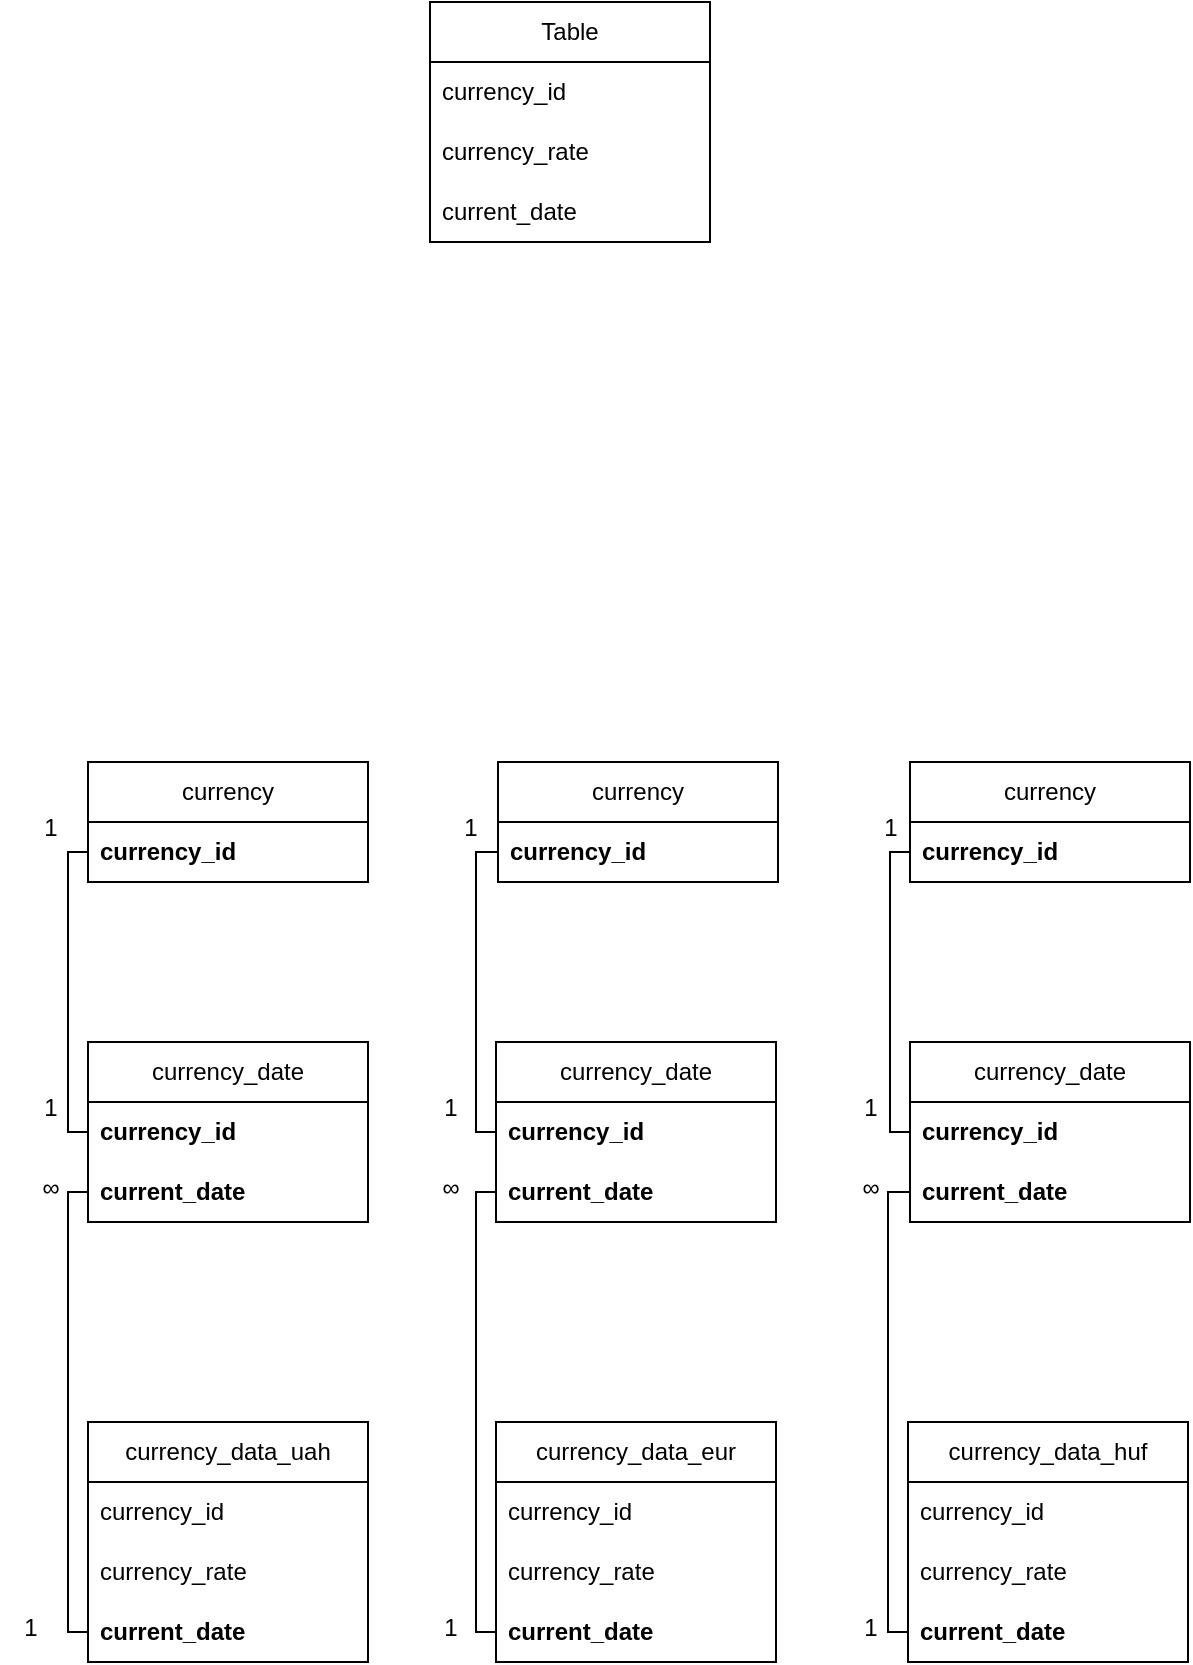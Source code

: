<mxfile version="22.1.3" type="device">
  <diagram name="Страница — 1" id="WYx5tZkTLhhT-wdEvUkd">
    <mxGraphModel dx="1434" dy="1949" grid="1" gridSize="10" guides="1" tooltips="1" connect="1" arrows="1" fold="1" page="1" pageScale="1" pageWidth="827" pageHeight="1169" math="0" shadow="0">
      <root>
        <mxCell id="0" />
        <mxCell id="1" parent="0" />
        <mxCell id="8To9pu_KuSCWVBJPUo5l-1" value="Table" style="swimlane;fontStyle=0;childLayout=stackLayout;horizontal=1;startSize=30;horizontalStack=0;resizeParent=1;resizeParentMax=0;resizeLast=0;collapsible=1;marginBottom=0;whiteSpace=wrap;html=1;" parent="1" vertex="1">
          <mxGeometry x="310" y="-240" width="140" height="120" as="geometry" />
        </mxCell>
        <mxCell id="8To9pu_KuSCWVBJPUo5l-2" value="currency_id" style="text;strokeColor=none;fillColor=none;align=left;verticalAlign=middle;spacingLeft=4;spacingRight=4;overflow=hidden;points=[[0,0.5],[1,0.5]];portConstraint=eastwest;rotatable=0;whiteSpace=wrap;html=1;" parent="8To9pu_KuSCWVBJPUo5l-1" vertex="1">
          <mxGeometry y="30" width="140" height="30" as="geometry" />
        </mxCell>
        <mxCell id="8To9pu_KuSCWVBJPUo5l-3" value="currency_rate" style="text;strokeColor=none;fillColor=none;align=left;verticalAlign=middle;spacingLeft=4;spacingRight=4;overflow=hidden;points=[[0,0.5],[1,0.5]];portConstraint=eastwest;rotatable=0;whiteSpace=wrap;html=1;" parent="8To9pu_KuSCWVBJPUo5l-1" vertex="1">
          <mxGeometry y="60" width="140" height="30" as="geometry" />
        </mxCell>
        <mxCell id="8To9pu_KuSCWVBJPUo5l-4" value="current_date" style="text;strokeColor=none;fillColor=none;align=left;verticalAlign=middle;spacingLeft=4;spacingRight=4;overflow=hidden;points=[[0,0.5],[1,0.5]];portConstraint=eastwest;rotatable=0;whiteSpace=wrap;html=1;" parent="8To9pu_KuSCWVBJPUo5l-1" vertex="1">
          <mxGeometry y="90" width="140" height="30" as="geometry" />
        </mxCell>
        <mxCell id="Vzk3DwuEHq1BP-ssqy_r-1" value="currency_data_uah" style="swimlane;fontStyle=0;childLayout=stackLayout;horizontal=1;startSize=30;horizontalStack=0;resizeParent=1;resizeParentMax=0;resizeLast=0;collapsible=1;marginBottom=0;whiteSpace=wrap;html=1;" vertex="1" parent="1">
          <mxGeometry x="139" y="470" width="140" height="120" as="geometry" />
        </mxCell>
        <mxCell id="Vzk3DwuEHq1BP-ssqy_r-2" value="currency_id" style="text;strokeColor=none;fillColor=none;align=left;verticalAlign=middle;spacingLeft=4;spacingRight=4;overflow=hidden;points=[[0,0.5],[1,0.5]];portConstraint=eastwest;rotatable=0;whiteSpace=wrap;html=1;" vertex="1" parent="Vzk3DwuEHq1BP-ssqy_r-1">
          <mxGeometry y="30" width="140" height="30" as="geometry" />
        </mxCell>
        <mxCell id="Vzk3DwuEHq1BP-ssqy_r-3" value="currency_rate" style="text;strokeColor=none;fillColor=none;align=left;verticalAlign=middle;spacingLeft=4;spacingRight=4;overflow=hidden;points=[[0,0.5],[1,0.5]];portConstraint=eastwest;rotatable=0;whiteSpace=wrap;html=1;" vertex="1" parent="Vzk3DwuEHq1BP-ssqy_r-1">
          <mxGeometry y="60" width="140" height="30" as="geometry" />
        </mxCell>
        <mxCell id="Vzk3DwuEHq1BP-ssqy_r-4" value="&lt;b&gt;current_date&lt;/b&gt;" style="text;strokeColor=none;fillColor=none;align=left;verticalAlign=middle;spacingLeft=4;spacingRight=4;overflow=hidden;points=[[0,0.5],[1,0.5]];portConstraint=eastwest;rotatable=0;whiteSpace=wrap;html=1;" vertex="1" parent="Vzk3DwuEHq1BP-ssqy_r-1">
          <mxGeometry y="90" width="140" height="30" as="geometry" />
        </mxCell>
        <mxCell id="Vzk3DwuEHq1BP-ssqy_r-5" value="currency_data_eur" style="swimlane;fontStyle=0;childLayout=stackLayout;horizontal=1;startSize=30;horizontalStack=0;resizeParent=1;resizeParentMax=0;resizeLast=0;collapsible=1;marginBottom=0;whiteSpace=wrap;html=1;" vertex="1" parent="1">
          <mxGeometry x="343" y="470" width="140" height="120" as="geometry" />
        </mxCell>
        <mxCell id="Vzk3DwuEHq1BP-ssqy_r-6" value="currency_id" style="text;strokeColor=none;fillColor=none;align=left;verticalAlign=middle;spacingLeft=4;spacingRight=4;overflow=hidden;points=[[0,0.5],[1,0.5]];portConstraint=eastwest;rotatable=0;whiteSpace=wrap;html=1;" vertex="1" parent="Vzk3DwuEHq1BP-ssqy_r-5">
          <mxGeometry y="30" width="140" height="30" as="geometry" />
        </mxCell>
        <mxCell id="Vzk3DwuEHq1BP-ssqy_r-7" value="currency_rate" style="text;strokeColor=none;fillColor=none;align=left;verticalAlign=middle;spacingLeft=4;spacingRight=4;overflow=hidden;points=[[0,0.5],[1,0.5]];portConstraint=eastwest;rotatable=0;whiteSpace=wrap;html=1;" vertex="1" parent="Vzk3DwuEHq1BP-ssqy_r-5">
          <mxGeometry y="60" width="140" height="30" as="geometry" />
        </mxCell>
        <mxCell id="Vzk3DwuEHq1BP-ssqy_r-8" value="&lt;b&gt;current_date&lt;/b&gt;" style="text;strokeColor=none;fillColor=none;align=left;verticalAlign=middle;spacingLeft=4;spacingRight=4;overflow=hidden;points=[[0,0.5],[1,0.5]];portConstraint=eastwest;rotatable=0;whiteSpace=wrap;html=1;" vertex="1" parent="Vzk3DwuEHq1BP-ssqy_r-5">
          <mxGeometry y="90" width="140" height="30" as="geometry" />
        </mxCell>
        <mxCell id="Vzk3DwuEHq1BP-ssqy_r-9" value="currency_data_huf" style="swimlane;fontStyle=0;childLayout=stackLayout;horizontal=1;startSize=30;horizontalStack=0;resizeParent=1;resizeParentMax=0;resizeLast=0;collapsible=1;marginBottom=0;whiteSpace=wrap;html=1;" vertex="1" parent="1">
          <mxGeometry x="549" y="470" width="140" height="120" as="geometry" />
        </mxCell>
        <mxCell id="Vzk3DwuEHq1BP-ssqy_r-10" value="currency_id" style="text;strokeColor=none;fillColor=none;align=left;verticalAlign=middle;spacingLeft=4;spacingRight=4;overflow=hidden;points=[[0,0.5],[1,0.5]];portConstraint=eastwest;rotatable=0;whiteSpace=wrap;html=1;" vertex="1" parent="Vzk3DwuEHq1BP-ssqy_r-9">
          <mxGeometry y="30" width="140" height="30" as="geometry" />
        </mxCell>
        <mxCell id="Vzk3DwuEHq1BP-ssqy_r-11" value="currency_rate" style="text;strokeColor=none;fillColor=none;align=left;verticalAlign=middle;spacingLeft=4;spacingRight=4;overflow=hidden;points=[[0,0.5],[1,0.5]];portConstraint=eastwest;rotatable=0;whiteSpace=wrap;html=1;" vertex="1" parent="Vzk3DwuEHq1BP-ssqy_r-9">
          <mxGeometry y="60" width="140" height="30" as="geometry" />
        </mxCell>
        <mxCell id="Vzk3DwuEHq1BP-ssqy_r-12" value="&lt;b&gt;current_date&lt;/b&gt;" style="text;strokeColor=none;fillColor=none;align=left;verticalAlign=middle;spacingLeft=4;spacingRight=4;overflow=hidden;points=[[0,0.5],[1,0.5]];portConstraint=eastwest;rotatable=0;whiteSpace=wrap;html=1;" vertex="1" parent="Vzk3DwuEHq1BP-ssqy_r-9">
          <mxGeometry y="90" width="140" height="30" as="geometry" />
        </mxCell>
        <mxCell id="Vzk3DwuEHq1BP-ssqy_r-13" value="currency_date" style="swimlane;fontStyle=0;childLayout=stackLayout;horizontal=1;startSize=30;horizontalStack=0;resizeParent=1;resizeParentMax=0;resizeLast=0;collapsible=1;marginBottom=0;whiteSpace=wrap;html=1;" vertex="1" parent="1">
          <mxGeometry x="343" y="280" width="140" height="90" as="geometry" />
        </mxCell>
        <mxCell id="Vzk3DwuEHq1BP-ssqy_r-14" value="&lt;b&gt;currency_id&lt;/b&gt;" style="text;strokeColor=none;fillColor=none;align=left;verticalAlign=middle;spacingLeft=4;spacingRight=4;overflow=hidden;points=[[0,0.5],[1,0.5]];portConstraint=eastwest;rotatable=0;whiteSpace=wrap;html=1;" vertex="1" parent="Vzk3DwuEHq1BP-ssqy_r-13">
          <mxGeometry y="30" width="140" height="30" as="geometry" />
        </mxCell>
        <mxCell id="Vzk3DwuEHq1BP-ssqy_r-16" value="&lt;b&gt;current_date&lt;/b&gt;" style="text;strokeColor=none;fillColor=none;align=left;verticalAlign=middle;spacingLeft=4;spacingRight=4;overflow=hidden;points=[[0,0.5],[1,0.5]];portConstraint=eastwest;rotatable=0;whiteSpace=wrap;html=1;" vertex="1" parent="Vzk3DwuEHq1BP-ssqy_r-13">
          <mxGeometry y="60" width="140" height="30" as="geometry" />
        </mxCell>
        <mxCell id="Vzk3DwuEHq1BP-ssqy_r-17" value="currency_date" style="swimlane;fontStyle=0;childLayout=stackLayout;horizontal=1;startSize=30;horizontalStack=0;resizeParent=1;resizeParentMax=0;resizeLast=0;collapsible=1;marginBottom=0;whiteSpace=wrap;html=1;" vertex="1" parent="1">
          <mxGeometry x="550" y="280" width="140" height="90" as="geometry" />
        </mxCell>
        <mxCell id="Vzk3DwuEHq1BP-ssqy_r-18" value="&lt;b&gt;currency_id&lt;/b&gt;" style="text;strokeColor=none;fillColor=none;align=left;verticalAlign=middle;spacingLeft=4;spacingRight=4;overflow=hidden;points=[[0,0.5],[1,0.5]];portConstraint=eastwest;rotatable=0;whiteSpace=wrap;html=1;" vertex="1" parent="Vzk3DwuEHq1BP-ssqy_r-17">
          <mxGeometry y="30" width="140" height="30" as="geometry" />
        </mxCell>
        <mxCell id="Vzk3DwuEHq1BP-ssqy_r-19" value="&lt;b&gt;current_date&lt;/b&gt;" style="text;strokeColor=none;fillColor=none;align=left;verticalAlign=middle;spacingLeft=4;spacingRight=4;overflow=hidden;points=[[0,0.5],[1,0.5]];portConstraint=eastwest;rotatable=0;whiteSpace=wrap;html=1;" vertex="1" parent="Vzk3DwuEHq1BP-ssqy_r-17">
          <mxGeometry y="60" width="140" height="30" as="geometry" />
        </mxCell>
        <mxCell id="Vzk3DwuEHq1BP-ssqy_r-20" value="currency_date" style="swimlane;fontStyle=0;childLayout=stackLayout;horizontal=1;startSize=30;horizontalStack=0;resizeParent=1;resizeParentMax=0;resizeLast=0;collapsible=1;marginBottom=0;whiteSpace=wrap;html=1;" vertex="1" parent="1">
          <mxGeometry x="139" y="280" width="140" height="90" as="geometry" />
        </mxCell>
        <mxCell id="Vzk3DwuEHq1BP-ssqy_r-21" value="&lt;b&gt;currency_id&lt;/b&gt;" style="text;strokeColor=none;fillColor=none;align=left;verticalAlign=middle;spacingLeft=4;spacingRight=4;overflow=hidden;points=[[0,0.5],[1,0.5]];portConstraint=eastwest;rotatable=0;whiteSpace=wrap;html=1;" vertex="1" parent="Vzk3DwuEHq1BP-ssqy_r-20">
          <mxGeometry y="30" width="140" height="30" as="geometry" />
        </mxCell>
        <mxCell id="Vzk3DwuEHq1BP-ssqy_r-22" value="&lt;b&gt;current_date&lt;/b&gt;" style="text;strokeColor=none;fillColor=none;align=left;verticalAlign=middle;spacingLeft=4;spacingRight=4;overflow=hidden;points=[[0,0.5],[1,0.5]];portConstraint=eastwest;rotatable=0;whiteSpace=wrap;html=1;" vertex="1" parent="Vzk3DwuEHq1BP-ssqy_r-20">
          <mxGeometry y="60" width="140" height="30" as="geometry" />
        </mxCell>
        <mxCell id="Vzk3DwuEHq1BP-ssqy_r-23" value="currency" style="swimlane;fontStyle=0;childLayout=stackLayout;horizontal=1;startSize=30;horizontalStack=0;resizeParent=1;resizeParentMax=0;resizeLast=0;collapsible=1;marginBottom=0;whiteSpace=wrap;html=1;" vertex="1" parent="1">
          <mxGeometry x="344" y="140" width="140" height="60" as="geometry" />
        </mxCell>
        <mxCell id="Vzk3DwuEHq1BP-ssqy_r-24" value="&lt;b&gt;currency_id&lt;/b&gt;" style="text;strokeColor=none;fillColor=none;align=left;verticalAlign=middle;spacingLeft=4;spacingRight=4;overflow=hidden;points=[[0,0.5],[1,0.5]];portConstraint=eastwest;rotatable=0;whiteSpace=wrap;html=1;" vertex="1" parent="Vzk3DwuEHq1BP-ssqy_r-23">
          <mxGeometry y="30" width="140" height="30" as="geometry" />
        </mxCell>
        <mxCell id="Vzk3DwuEHq1BP-ssqy_r-26" value="currency" style="swimlane;fontStyle=0;childLayout=stackLayout;horizontal=1;startSize=30;horizontalStack=0;resizeParent=1;resizeParentMax=0;resizeLast=0;collapsible=1;marginBottom=0;whiteSpace=wrap;html=1;" vertex="1" parent="1">
          <mxGeometry x="550" y="140" width="140" height="60" as="geometry" />
        </mxCell>
        <mxCell id="Vzk3DwuEHq1BP-ssqy_r-27" value="&lt;b&gt;currency_id&lt;/b&gt;" style="text;strokeColor=none;fillColor=none;align=left;verticalAlign=middle;spacingLeft=4;spacingRight=4;overflow=hidden;points=[[0,0.5],[1,0.5]];portConstraint=eastwest;rotatable=0;whiteSpace=wrap;html=1;" vertex="1" parent="Vzk3DwuEHq1BP-ssqy_r-26">
          <mxGeometry y="30" width="140" height="30" as="geometry" />
        </mxCell>
        <mxCell id="Vzk3DwuEHq1BP-ssqy_r-28" value="currency" style="swimlane;fontStyle=0;childLayout=stackLayout;horizontal=1;startSize=30;horizontalStack=0;resizeParent=1;resizeParentMax=0;resizeLast=0;collapsible=1;marginBottom=0;whiteSpace=wrap;html=1;" vertex="1" parent="1">
          <mxGeometry x="139" y="140" width="140" height="60" as="geometry" />
        </mxCell>
        <mxCell id="Vzk3DwuEHq1BP-ssqy_r-29" value="&lt;b&gt;currency_id&lt;/b&gt;" style="text;strokeColor=none;fillColor=none;align=left;verticalAlign=middle;spacingLeft=4;spacingRight=4;overflow=hidden;points=[[0,0.5],[1,0.5]];portConstraint=eastwest;rotatable=0;whiteSpace=wrap;html=1;" vertex="1" parent="Vzk3DwuEHq1BP-ssqy_r-28">
          <mxGeometry y="30" width="140" height="30" as="geometry" />
        </mxCell>
        <mxCell id="Vzk3DwuEHq1BP-ssqy_r-30" value="" style="endArrow=none;html=1;rounded=0;entryX=0;entryY=0.5;entryDx=0;entryDy=0;exitX=0;exitY=0.5;exitDx=0;exitDy=0;edgeStyle=orthogonalEdgeStyle;" edge="1" parent="1" source="Vzk3DwuEHq1BP-ssqy_r-21" target="Vzk3DwuEHq1BP-ssqy_r-29">
          <mxGeometry width="50" height="50" relative="1" as="geometry">
            <mxPoint x="60" y="210" as="sourcePoint" />
            <mxPoint x="110" y="160" as="targetPoint" />
          </mxGeometry>
        </mxCell>
        <mxCell id="Vzk3DwuEHq1BP-ssqy_r-31" value="" style="endArrow=none;html=1;rounded=0;entryX=0;entryY=0.5;entryDx=0;entryDy=0;exitX=0;exitY=0.5;exitDx=0;exitDy=0;edgeStyle=orthogonalEdgeStyle;" edge="1" parent="1" source="Vzk3DwuEHq1BP-ssqy_r-14" target="Vzk3DwuEHq1BP-ssqy_r-24">
          <mxGeometry width="50" height="50" relative="1" as="geometry">
            <mxPoint x="160" y="410" as="sourcePoint" />
            <mxPoint x="210" y="360" as="targetPoint" />
          </mxGeometry>
        </mxCell>
        <mxCell id="Vzk3DwuEHq1BP-ssqy_r-32" value="" style="endArrow=none;html=1;rounded=0;entryX=0;entryY=0.5;entryDx=0;entryDy=0;exitX=0;exitY=0.5;exitDx=0;exitDy=0;edgeStyle=orthogonalEdgeStyle;" edge="1" parent="1" source="Vzk3DwuEHq1BP-ssqy_r-18" target="Vzk3DwuEHq1BP-ssqy_r-27">
          <mxGeometry width="50" height="50" relative="1" as="geometry">
            <mxPoint x="160" y="410" as="sourcePoint" />
            <mxPoint x="210" y="360" as="targetPoint" />
          </mxGeometry>
        </mxCell>
        <mxCell id="Vzk3DwuEHq1BP-ssqy_r-33" value="" style="endArrow=none;html=1;rounded=0;entryX=0;entryY=0.5;entryDx=0;entryDy=0;exitX=0;exitY=0.5;exitDx=0;exitDy=0;edgeStyle=orthogonalEdgeStyle;" edge="1" parent="1" source="Vzk3DwuEHq1BP-ssqy_r-4" target="Vzk3DwuEHq1BP-ssqy_r-22">
          <mxGeometry width="50" height="50" relative="1" as="geometry">
            <mxPoint x="70" y="430" as="sourcePoint" />
            <mxPoint x="120" y="380" as="targetPoint" />
          </mxGeometry>
        </mxCell>
        <mxCell id="Vzk3DwuEHq1BP-ssqy_r-34" value="" style="endArrow=none;html=1;rounded=0;entryX=0;entryY=0.5;entryDx=0;entryDy=0;exitX=0;exitY=0.5;exitDx=0;exitDy=0;edgeStyle=orthogonalEdgeStyle;" edge="1" parent="1" source="Vzk3DwuEHq1BP-ssqy_r-8" target="Vzk3DwuEHq1BP-ssqy_r-16">
          <mxGeometry width="50" height="50" relative="1" as="geometry">
            <mxPoint x="280" y="440" as="sourcePoint" />
            <mxPoint x="330" y="390" as="targetPoint" />
          </mxGeometry>
        </mxCell>
        <mxCell id="Vzk3DwuEHq1BP-ssqy_r-35" value="" style="endArrow=none;html=1;rounded=0;entryX=0;entryY=0.5;entryDx=0;entryDy=0;exitX=0;exitY=0.5;exitDx=0;exitDy=0;edgeStyle=orthogonalEdgeStyle;" edge="1" parent="1" source="Vzk3DwuEHq1BP-ssqy_r-12" target="Vzk3DwuEHq1BP-ssqy_r-19">
          <mxGeometry width="50" height="50" relative="1" as="geometry">
            <mxPoint x="490" y="440" as="sourcePoint" />
            <mxPoint x="540" y="390" as="targetPoint" />
          </mxGeometry>
        </mxCell>
        <mxCell id="Vzk3DwuEHq1BP-ssqy_r-36" value="1" style="text;html=1;align=center;verticalAlign=middle;resizable=0;points=[];autosize=1;strokeColor=none;fillColor=none;" vertex="1" parent="1">
          <mxGeometry x="105" y="158" width="30" height="30" as="geometry" />
        </mxCell>
        <mxCell id="Vzk3DwuEHq1BP-ssqy_r-37" value="1" style="text;html=1;align=center;verticalAlign=middle;resizable=0;points=[];autosize=1;strokeColor=none;fillColor=none;" vertex="1" parent="1">
          <mxGeometry x="315" y="158" width="30" height="30" as="geometry" />
        </mxCell>
        <mxCell id="Vzk3DwuEHq1BP-ssqy_r-38" value="1" style="text;html=1;align=center;verticalAlign=middle;resizable=0;points=[];autosize=1;strokeColor=none;fillColor=none;" vertex="1" parent="1">
          <mxGeometry x="525" y="158" width="30" height="30" as="geometry" />
        </mxCell>
        <mxCell id="Vzk3DwuEHq1BP-ssqy_r-39" value="1" style="text;html=1;align=center;verticalAlign=middle;resizable=0;points=[];autosize=1;strokeColor=none;fillColor=none;" vertex="1" parent="1">
          <mxGeometry x="105" y="298" width="30" height="30" as="geometry" />
        </mxCell>
        <mxCell id="Vzk3DwuEHq1BP-ssqy_r-40" value="1" style="text;html=1;align=center;verticalAlign=middle;resizable=0;points=[];autosize=1;strokeColor=none;fillColor=none;" vertex="1" parent="1">
          <mxGeometry x="305" y="298" width="30" height="30" as="geometry" />
        </mxCell>
        <mxCell id="Vzk3DwuEHq1BP-ssqy_r-41" value="1" style="text;html=1;align=center;verticalAlign=middle;resizable=0;points=[];autosize=1;strokeColor=none;fillColor=none;" vertex="1" parent="1">
          <mxGeometry x="515" y="298" width="30" height="30" as="geometry" />
        </mxCell>
        <mxCell id="Vzk3DwuEHq1BP-ssqy_r-42" value="1" style="text;html=1;align=center;verticalAlign=middle;resizable=0;points=[];autosize=1;strokeColor=none;fillColor=none;" vertex="1" parent="1">
          <mxGeometry x="95" y="558" width="30" height="30" as="geometry" />
        </mxCell>
        <mxCell id="Vzk3DwuEHq1BP-ssqy_r-43" value="1" style="text;html=1;align=center;verticalAlign=middle;resizable=0;points=[];autosize=1;strokeColor=none;fillColor=none;" vertex="1" parent="1">
          <mxGeometry x="305" y="558" width="30" height="30" as="geometry" />
        </mxCell>
        <mxCell id="Vzk3DwuEHq1BP-ssqy_r-44" value="1" style="text;html=1;align=center;verticalAlign=middle;resizable=0;points=[];autosize=1;strokeColor=none;fillColor=none;" vertex="1" parent="1">
          <mxGeometry x="515" y="558" width="30" height="30" as="geometry" />
        </mxCell>
        <mxCell id="Vzk3DwuEHq1BP-ssqy_r-45" value="∞" style="text;html=1;align=center;verticalAlign=middle;resizable=0;points=[];autosize=1;strokeColor=none;fillColor=none;" vertex="1" parent="1">
          <mxGeometry x="105" y="338" width="30" height="30" as="geometry" />
        </mxCell>
        <mxCell id="Vzk3DwuEHq1BP-ssqy_r-46" value="∞" style="text;html=1;align=center;verticalAlign=middle;resizable=0;points=[];autosize=1;strokeColor=none;fillColor=none;" vertex="1" parent="1">
          <mxGeometry x="305" y="338" width="30" height="30" as="geometry" />
        </mxCell>
        <mxCell id="Vzk3DwuEHq1BP-ssqy_r-47" value="∞" style="text;html=1;align=center;verticalAlign=middle;resizable=0;points=[];autosize=1;strokeColor=none;fillColor=none;" vertex="1" parent="1">
          <mxGeometry x="515" y="338" width="30" height="30" as="geometry" />
        </mxCell>
      </root>
    </mxGraphModel>
  </diagram>
</mxfile>
